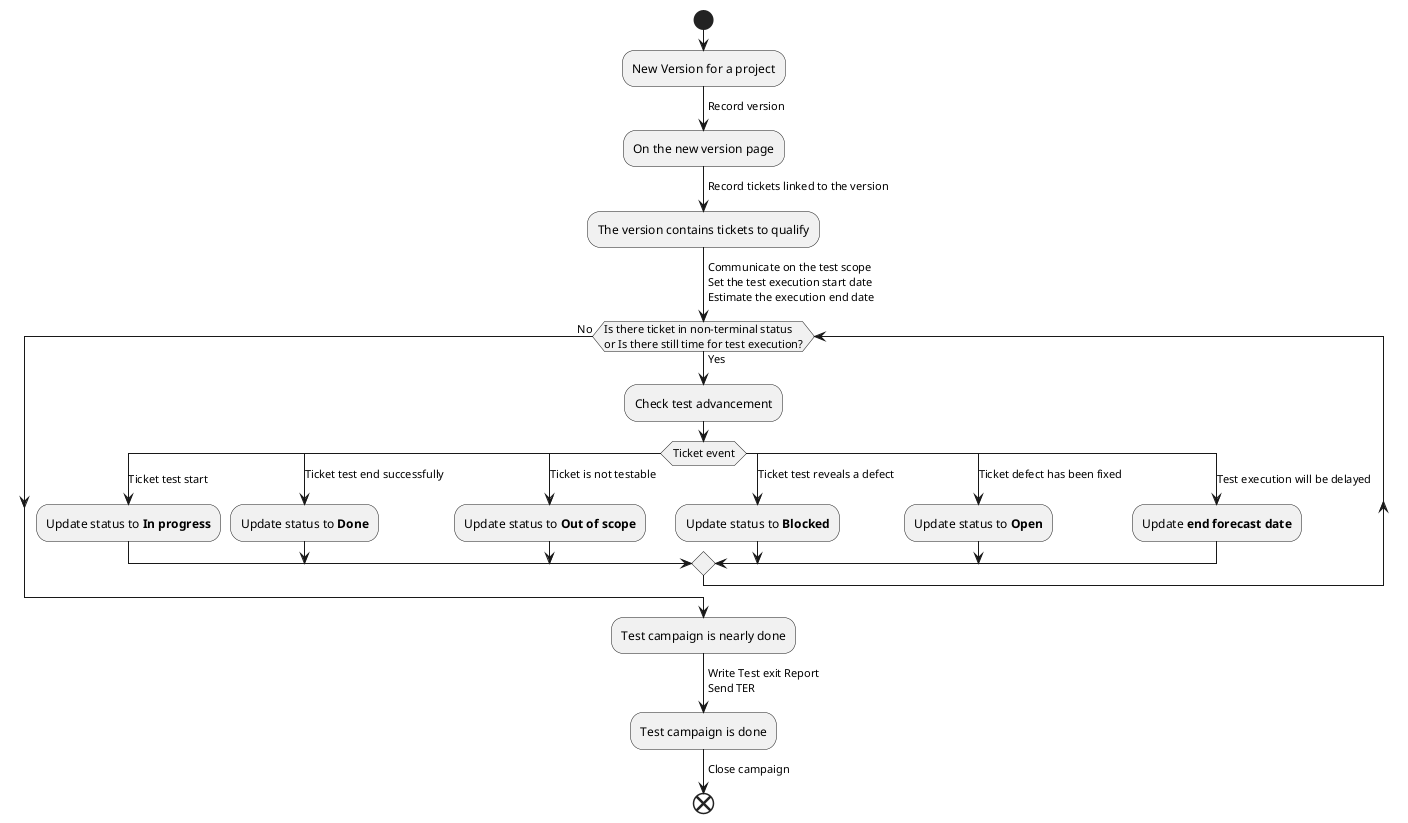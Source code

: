 @startuml
'https://plantuml.com/activity-diagram-beta

start
:New Version for a project;
-> Record version;
:On the new version page;
->Record tickets linked to the version;
:The version contains tickets to qualify;
-> Communicate on the test scope\nSet the test execution start date\nEstimate the execution end date;
while (Is there ticket in non-terminal status \nor Is there still time for test execution?) is (Yes)
    :Check test advancement;
    switch (Ticket event)
        case (Ticket test start)
            :Update status to **In progress**;
        case (Ticket test end successfully)
            :Update status to **Done**;
        case (Ticket is not testable)
            :Update status to **Out of scope**;
        case (Ticket test reveals a defect)
            :Update status to **Blocked**;
        case (Ticket defect has been fixed)
            :Update status to **Open**;
        case (Test execution will be delayed)
            :Update **end forecast date**;
    endswitch
end while (No)
:Test campaign is nearly done;
-> Write Test exit Report\nSend TER;
:Test campaign is done;
-> Close campaign;
end

@enduml
